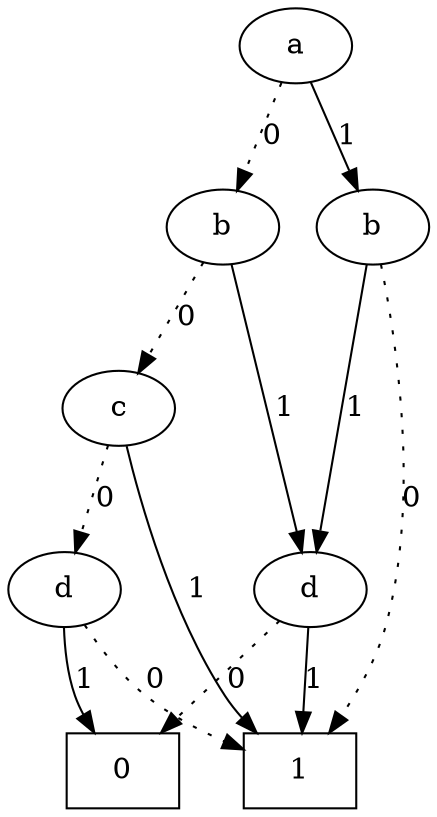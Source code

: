 digraph ROBDD {
    {rank=same 1}
    {rank=same 2 3}
    {rank=same 4}
    {rank=same 8 10}

    0 [label="0", shape=box]
    1 [label="a"]
    2 [label="b"]
    3 [label="b"]
    4 [label="c"]
    8 [label="d"]
    10 [label="d"]
    16 [label="1", shape=box]

    1 -> 2 [label="0" style=dotted]
    1 -> 3 [label="1" style=solid]
    2 -> 4 [label="0" style=dotted]
    2 -> 10 [label="1" style=solid]
    3 -> 16 [label="0" style=dotted]
    3 -> 10 [label="1" style=solid]
    4 -> 8 [label="0" style=dotted]
    4 -> 16 [label="1" style=solid]
    8 -> 16 [label="0" style=dotted]
    8 -> 0 [label="1" style=solid]
    10 -> 0 [label="0" style=dotted]
    10 -> 16 [label="1" style=solid]
}
